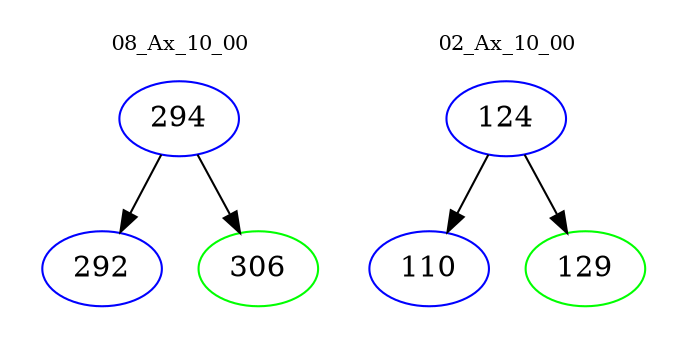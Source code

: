 digraph{
subgraph cluster_0 {
color = white
label = "08_Ax_10_00";
fontsize=10;
T0_294 [label="294", color="blue"]
T0_294 -> T0_292 [color="black"]
T0_292 [label="292", color="blue"]
T0_294 -> T0_306 [color="black"]
T0_306 [label="306", color="green"]
}
subgraph cluster_1 {
color = white
label = "02_Ax_10_00";
fontsize=10;
T1_124 [label="124", color="blue"]
T1_124 -> T1_110 [color="black"]
T1_110 [label="110", color="blue"]
T1_124 -> T1_129 [color="black"]
T1_129 [label="129", color="green"]
}
}
